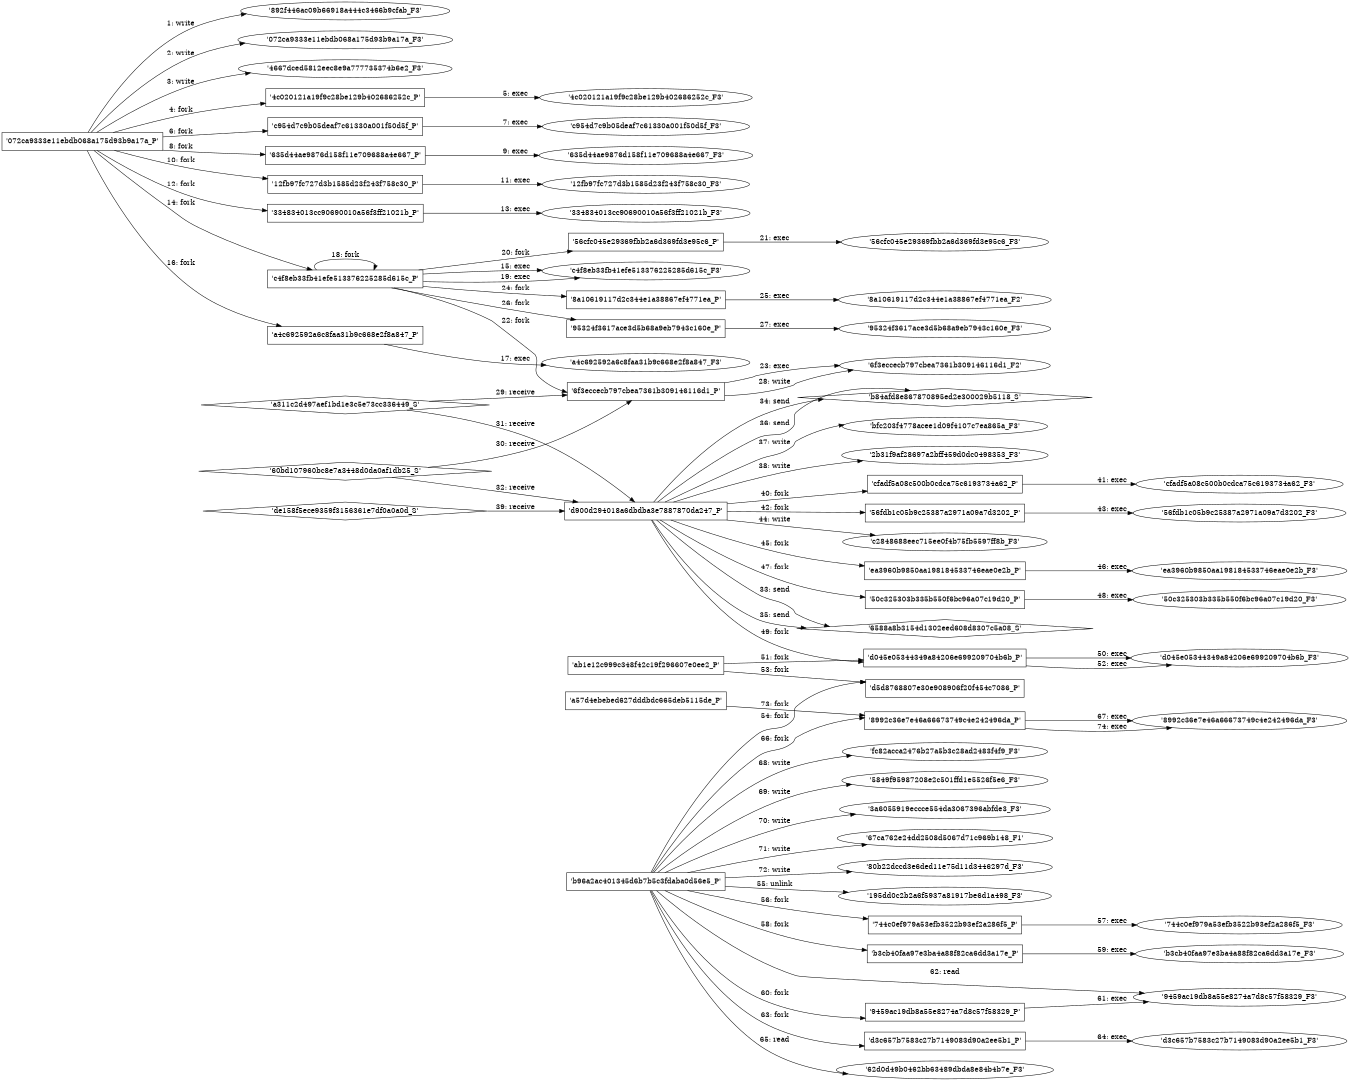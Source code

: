 digraph "D:\Learning\Paper\apt\基于CTI的攻击预警\Dataset\攻击图\ASGfromALLCTI\Threat Roundup for May 17 to May 24.dot" {
rankdir="LR"
size="9"
fixedsize="false"
splines="true"
nodesep=0.3
ranksep=0
fontsize=10
overlap="scalexy"
engine= "neato"
	"'892f446ac09b66918a444c3466b9cfab_F3'" [node_type=file shape=ellipse]
	"'072ca9333e11ebdb068a175d93b9a17a_P'" [node_type=Process shape=box]
	"'072ca9333e11ebdb068a175d93b9a17a_P'" -> "'892f446ac09b66918a444c3466b9cfab_F3'" [label="1: write"]
	"'072ca9333e11ebdb068a175d93b9a17a_F3'" [node_type=file shape=ellipse]
	"'072ca9333e11ebdb068a175d93b9a17a_P'" [node_type=Process shape=box]
	"'072ca9333e11ebdb068a175d93b9a17a_P'" -> "'072ca9333e11ebdb068a175d93b9a17a_F3'" [label="2: write"]
	"'4667dced5812eec8e9a777735374b6e2_F3'" [node_type=file shape=ellipse]
	"'072ca9333e11ebdb068a175d93b9a17a_P'" [node_type=Process shape=box]
	"'072ca9333e11ebdb068a175d93b9a17a_P'" -> "'4667dced5812eec8e9a777735374b6e2_F3'" [label="3: write"]
	"'072ca9333e11ebdb068a175d93b9a17a_P'" [node_type=Process shape=box]
	"'4c020121a19f9c28be129b402686252c_P'" [node_type=Process shape=box]
	"'072ca9333e11ebdb068a175d93b9a17a_P'" -> "'4c020121a19f9c28be129b402686252c_P'" [label="4: fork"]
	"'4c020121a19f9c28be129b402686252c_P'" [node_type=Process shape=box]
	"'4c020121a19f9c28be129b402686252c_F3'" [node_type=File shape=ellipse]
	"'4c020121a19f9c28be129b402686252c_P'" -> "'4c020121a19f9c28be129b402686252c_F3'" [label="5: exec"]
	"'072ca9333e11ebdb068a175d93b9a17a_P'" [node_type=Process shape=box]
	"'c954d7c9b05deaf7c61330a001f50d5f_P'" [node_type=Process shape=box]
	"'072ca9333e11ebdb068a175d93b9a17a_P'" -> "'c954d7c9b05deaf7c61330a001f50d5f_P'" [label="6: fork"]
	"'c954d7c9b05deaf7c61330a001f50d5f_P'" [node_type=Process shape=box]
	"'c954d7c9b05deaf7c61330a001f50d5f_F3'" [node_type=File shape=ellipse]
	"'c954d7c9b05deaf7c61330a001f50d5f_P'" -> "'c954d7c9b05deaf7c61330a001f50d5f_F3'" [label="7: exec"]
	"'072ca9333e11ebdb068a175d93b9a17a_P'" [node_type=Process shape=box]
	"'635d44ae9876d158f11e709688a4e667_P'" [node_type=Process shape=box]
	"'072ca9333e11ebdb068a175d93b9a17a_P'" -> "'635d44ae9876d158f11e709688a4e667_P'" [label="8: fork"]
	"'635d44ae9876d158f11e709688a4e667_P'" [node_type=Process shape=box]
	"'635d44ae9876d158f11e709688a4e667_F3'" [node_type=File shape=ellipse]
	"'635d44ae9876d158f11e709688a4e667_P'" -> "'635d44ae9876d158f11e709688a4e667_F3'" [label="9: exec"]
	"'072ca9333e11ebdb068a175d93b9a17a_P'" [node_type=Process shape=box]
	"'12fb97fc727d3b1585d23f243f758c30_P'" [node_type=Process shape=box]
	"'072ca9333e11ebdb068a175d93b9a17a_P'" -> "'12fb97fc727d3b1585d23f243f758c30_P'" [label="10: fork"]
	"'12fb97fc727d3b1585d23f243f758c30_P'" [node_type=Process shape=box]
	"'12fb97fc727d3b1585d23f243f758c30_F3'" [node_type=File shape=ellipse]
	"'12fb97fc727d3b1585d23f243f758c30_P'" -> "'12fb97fc727d3b1585d23f243f758c30_F3'" [label="11: exec"]
	"'072ca9333e11ebdb068a175d93b9a17a_P'" [node_type=Process shape=box]
	"'334834013cc90690010a56f3ff21021b_P'" [node_type=Process shape=box]
	"'072ca9333e11ebdb068a175d93b9a17a_P'" -> "'334834013cc90690010a56f3ff21021b_P'" [label="12: fork"]
	"'334834013cc90690010a56f3ff21021b_P'" [node_type=Process shape=box]
	"'334834013cc90690010a56f3ff21021b_F3'" [node_type=File shape=ellipse]
	"'334834013cc90690010a56f3ff21021b_P'" -> "'334834013cc90690010a56f3ff21021b_F3'" [label="13: exec"]
	"'072ca9333e11ebdb068a175d93b9a17a_P'" [node_type=Process shape=box]
	"'c4f8eb33fb41efe513376225285d615c_P'" [node_type=Process shape=box]
	"'072ca9333e11ebdb068a175d93b9a17a_P'" -> "'c4f8eb33fb41efe513376225285d615c_P'" [label="14: fork"]
	"'c4f8eb33fb41efe513376225285d615c_P'" [node_type=Process shape=box]
	"'c4f8eb33fb41efe513376225285d615c_F3'" [node_type=File shape=ellipse]
	"'c4f8eb33fb41efe513376225285d615c_P'" -> "'c4f8eb33fb41efe513376225285d615c_F3'" [label="15: exec"]
	"'072ca9333e11ebdb068a175d93b9a17a_P'" [node_type=Process shape=box]
	"'a4c692592a6c8faa31b9c668e2f8a847_P'" [node_type=Process shape=box]
	"'072ca9333e11ebdb068a175d93b9a17a_P'" -> "'a4c692592a6c8faa31b9c668e2f8a847_P'" [label="16: fork"]
	"'a4c692592a6c8faa31b9c668e2f8a847_P'" [node_type=Process shape=box]
	"'a4c692592a6c8faa31b9c668e2f8a847_F3'" [node_type=File shape=ellipse]
	"'a4c692592a6c8faa31b9c668e2f8a847_P'" -> "'a4c692592a6c8faa31b9c668e2f8a847_F3'" [label="17: exec"]
	"'c4f8eb33fb41efe513376225285d615c_P'" [node_type=Process shape=box]
	"'c4f8eb33fb41efe513376225285d615c_P'" [node_type=Process shape=box]
	"'c4f8eb33fb41efe513376225285d615c_P'" -> "'c4f8eb33fb41efe513376225285d615c_P'" [label="18: fork"]
	"'c4f8eb33fb41efe513376225285d615c_P'" [node_type=Process shape=box]
	"'c4f8eb33fb41efe513376225285d615c_F3'" [node_type=File shape=ellipse]
	"'c4f8eb33fb41efe513376225285d615c_P'" -> "'c4f8eb33fb41efe513376225285d615c_F3'" [label="19: exec"]
	"'c4f8eb33fb41efe513376225285d615c_P'" [node_type=Process shape=box]
	"'56cfc045e29369fbb2a6d369fd3e95c6_P'" [node_type=Process shape=box]
	"'c4f8eb33fb41efe513376225285d615c_P'" -> "'56cfc045e29369fbb2a6d369fd3e95c6_P'" [label="20: fork"]
	"'56cfc045e29369fbb2a6d369fd3e95c6_P'" [node_type=Process shape=box]
	"'56cfc045e29369fbb2a6d369fd3e95c6_F3'" [node_type=File shape=ellipse]
	"'56cfc045e29369fbb2a6d369fd3e95c6_P'" -> "'56cfc045e29369fbb2a6d369fd3e95c6_F3'" [label="21: exec"]
	"'c4f8eb33fb41efe513376225285d615c_P'" [node_type=Process shape=box]
	"'6f3eccecb797cbea7361b309146116d1_P'" [node_type=Process shape=box]
	"'c4f8eb33fb41efe513376225285d615c_P'" -> "'6f3eccecb797cbea7361b309146116d1_P'" [label="22: fork"]
	"'6f3eccecb797cbea7361b309146116d1_P'" [node_type=Process shape=box]
	"'6f3eccecb797cbea7361b309146116d1_F2'" [node_type=File shape=ellipse]
	"'6f3eccecb797cbea7361b309146116d1_P'" -> "'6f3eccecb797cbea7361b309146116d1_F2'" [label="23: exec"]
	"'c4f8eb33fb41efe513376225285d615c_P'" [node_type=Process shape=box]
	"'8a10619117d2c344e1a38867ef4771ea_P'" [node_type=Process shape=box]
	"'c4f8eb33fb41efe513376225285d615c_P'" -> "'8a10619117d2c344e1a38867ef4771ea_P'" [label="24: fork"]
	"'8a10619117d2c344e1a38867ef4771ea_P'" [node_type=Process shape=box]
	"'8a10619117d2c344e1a38867ef4771ea_F2'" [node_type=File shape=ellipse]
	"'8a10619117d2c344e1a38867ef4771ea_P'" -> "'8a10619117d2c344e1a38867ef4771ea_F2'" [label="25: exec"]
	"'c4f8eb33fb41efe513376225285d615c_P'" [node_type=Process shape=box]
	"'95324f3617ace3d5b68a9eb7943c160e_P'" [node_type=Process shape=box]
	"'c4f8eb33fb41efe513376225285d615c_P'" -> "'95324f3617ace3d5b68a9eb7943c160e_P'" [label="26: fork"]
	"'95324f3617ace3d5b68a9eb7943c160e_P'" [node_type=Process shape=box]
	"'95324f3617ace3d5b68a9eb7943c160e_F3'" [node_type=File shape=ellipse]
	"'95324f3617ace3d5b68a9eb7943c160e_P'" -> "'95324f3617ace3d5b68a9eb7943c160e_F3'" [label="27: exec"]
	"'6f3eccecb797cbea7361b309146116d1_F2'" [node_type=file shape=ellipse]
	"'6f3eccecb797cbea7361b309146116d1_P'" [node_type=Process shape=box]
	"'6f3eccecb797cbea7361b309146116d1_P'" -> "'6f3eccecb797cbea7361b309146116d1_F2'" [label="28: write"]
	"'6f3eccecb797cbea7361b309146116d1_P'" [node_type=Process shape=box]
	"'a311c2d497aef1bd1e3c5e73cc336449_S'" [node_type=Socket shape=diamond]
	"'a311c2d497aef1bd1e3c5e73cc336449_S'" -> "'6f3eccecb797cbea7361b309146116d1_P'" [label="29: receive"]
	"'6f3eccecb797cbea7361b309146116d1_P'" [node_type=Process shape=box]
	"'60bd107960bc8e7a3448d0da0af1db25_S'" [node_type=Socket shape=diamond]
	"'60bd107960bc8e7a3448d0da0af1db25_S'" -> "'6f3eccecb797cbea7361b309146116d1_P'" [label="30: receive"]
	"'d900d294018a6dbdba3e7887870da247_P'" [node_type=Process shape=box]
	"'a311c2d497aef1bd1e3c5e73cc336449_S'" [node_type=Socket shape=diamond]
	"'a311c2d497aef1bd1e3c5e73cc336449_S'" -> "'d900d294018a6dbdba3e7887870da247_P'" [label="31: receive"]
	"'d900d294018a6dbdba3e7887870da247_P'" [node_type=Process shape=box]
	"'60bd107960bc8e7a3448d0da0af1db25_S'" [node_type=Socket shape=diamond]
	"'60bd107960bc8e7a3448d0da0af1db25_S'" -> "'d900d294018a6dbdba3e7887870da247_P'" [label="32: receive"]
	"'6588a8b3154d1302eed608d8307c5a08_S'" [node_type=Socket shape=diamond]
	"'d900d294018a6dbdba3e7887870da247_P'" [node_type=Process shape=box]
	"'d900d294018a6dbdba3e7887870da247_P'" -> "'6588a8b3154d1302eed608d8307c5a08_S'" [label="33: send"]
	"'b84afd8e867870895ed2e300029b5118_S'" [node_type=Socket shape=diamond]
	"'d900d294018a6dbdba3e7887870da247_P'" [node_type=Process shape=box]
	"'d900d294018a6dbdba3e7887870da247_P'" -> "'b84afd8e867870895ed2e300029b5118_S'" [label="34: send"]
	"'6588a8b3154d1302eed608d8307c5a08_S'" [node_type=Socket shape=diamond]
	"'d900d294018a6dbdba3e7887870da247_P'" [node_type=Process shape=box]
	"'d900d294018a6dbdba3e7887870da247_P'" -> "'6588a8b3154d1302eed608d8307c5a08_S'" [label="35: send"]
	"'b84afd8e867870895ed2e300029b5118_S'" [node_type=Socket shape=diamond]
	"'d900d294018a6dbdba3e7887870da247_P'" [node_type=Process shape=box]
	"'d900d294018a6dbdba3e7887870da247_P'" -> "'b84afd8e867870895ed2e300029b5118_S'" [label="36: send"]
	"'bfc203f4778acee1d09f4107c7ea865a_F3'" [node_type=file shape=ellipse]
	"'d900d294018a6dbdba3e7887870da247_P'" [node_type=Process shape=box]
	"'d900d294018a6dbdba3e7887870da247_P'" -> "'bfc203f4778acee1d09f4107c7ea865a_F3'" [label="37: write"]
	"'2b31f9af28697a2bff459d0dc0498353_F3'" [node_type=file shape=ellipse]
	"'d900d294018a6dbdba3e7887870da247_P'" [node_type=Process shape=box]
	"'d900d294018a6dbdba3e7887870da247_P'" -> "'2b31f9af28697a2bff459d0dc0498353_F3'" [label="38: write"]
	"'d900d294018a6dbdba3e7887870da247_P'" [node_type=Process shape=box]
	"'de158f5ece9359f3156361e7df0a0a0d_S'" [node_type=Socket shape=diamond]
	"'de158f5ece9359f3156361e7df0a0a0d_S'" -> "'d900d294018a6dbdba3e7887870da247_P'" [label="39: receive"]
	"'d900d294018a6dbdba3e7887870da247_P'" [node_type=Process shape=box]
	"'cfadf5a08c500b0cdca75c6193734a62_P'" [node_type=Process shape=box]
	"'d900d294018a6dbdba3e7887870da247_P'" -> "'cfadf5a08c500b0cdca75c6193734a62_P'" [label="40: fork"]
	"'cfadf5a08c500b0cdca75c6193734a62_P'" [node_type=Process shape=box]
	"'cfadf5a08c500b0cdca75c6193734a62_F3'" [node_type=File shape=ellipse]
	"'cfadf5a08c500b0cdca75c6193734a62_P'" -> "'cfadf5a08c500b0cdca75c6193734a62_F3'" [label="41: exec"]
	"'d900d294018a6dbdba3e7887870da247_P'" [node_type=Process shape=box]
	"'56fdb1c05b9c25387a2971a09a7d3202_P'" [node_type=Process shape=box]
	"'d900d294018a6dbdba3e7887870da247_P'" -> "'56fdb1c05b9c25387a2971a09a7d3202_P'" [label="42: fork"]
	"'56fdb1c05b9c25387a2971a09a7d3202_P'" [node_type=Process shape=box]
	"'56fdb1c05b9c25387a2971a09a7d3202_F3'" [node_type=File shape=ellipse]
	"'56fdb1c05b9c25387a2971a09a7d3202_P'" -> "'56fdb1c05b9c25387a2971a09a7d3202_F3'" [label="43: exec"]
	"'c2848688eec715ee0f4b75fb5597ff8b_F3'" [node_type=file shape=ellipse]
	"'d900d294018a6dbdba3e7887870da247_P'" [node_type=Process shape=box]
	"'d900d294018a6dbdba3e7887870da247_P'" -> "'c2848688eec715ee0f4b75fb5597ff8b_F3'" [label="44: write"]
	"'d900d294018a6dbdba3e7887870da247_P'" [node_type=Process shape=box]
	"'ea3960b9850aa198184533746eae0e2b_P'" [node_type=Process shape=box]
	"'d900d294018a6dbdba3e7887870da247_P'" -> "'ea3960b9850aa198184533746eae0e2b_P'" [label="45: fork"]
	"'ea3960b9850aa198184533746eae0e2b_P'" [node_type=Process shape=box]
	"'ea3960b9850aa198184533746eae0e2b_F3'" [node_type=File shape=ellipse]
	"'ea3960b9850aa198184533746eae0e2b_P'" -> "'ea3960b9850aa198184533746eae0e2b_F3'" [label="46: exec"]
	"'d900d294018a6dbdba3e7887870da247_P'" [node_type=Process shape=box]
	"'50c325303b335b550f6bc96a07c19d20_P'" [node_type=Process shape=box]
	"'d900d294018a6dbdba3e7887870da247_P'" -> "'50c325303b335b550f6bc96a07c19d20_P'" [label="47: fork"]
	"'50c325303b335b550f6bc96a07c19d20_P'" [node_type=Process shape=box]
	"'50c325303b335b550f6bc96a07c19d20_F3'" [node_type=File shape=ellipse]
	"'50c325303b335b550f6bc96a07c19d20_P'" -> "'50c325303b335b550f6bc96a07c19d20_F3'" [label="48: exec"]
	"'d900d294018a6dbdba3e7887870da247_P'" [node_type=Process shape=box]
	"'d045e05344349a84206e699209704b6b_P'" [node_type=Process shape=box]
	"'d900d294018a6dbdba3e7887870da247_P'" -> "'d045e05344349a84206e699209704b6b_P'" [label="49: fork"]
	"'d045e05344349a84206e699209704b6b_P'" [node_type=Process shape=box]
	"'d045e05344349a84206e699209704b6b_F3'" [node_type=File shape=ellipse]
	"'d045e05344349a84206e699209704b6b_P'" -> "'d045e05344349a84206e699209704b6b_F3'" [label="50: exec"]
	"'ab1e12c999c348f42c19f296607e0ee2_P'" [node_type=Process shape=box]
	"'d045e05344349a84206e699209704b6b_P'" [node_type=Process shape=box]
	"'ab1e12c999c348f42c19f296607e0ee2_P'" -> "'d045e05344349a84206e699209704b6b_P'" [label="51: fork"]
	"'d045e05344349a84206e699209704b6b_P'" [node_type=Process shape=box]
	"'d045e05344349a84206e699209704b6b_F3'" [node_type=File shape=ellipse]
	"'d045e05344349a84206e699209704b6b_P'" -> "'d045e05344349a84206e699209704b6b_F3'" [label="52: exec"]
	"'ab1e12c999c348f42c19f296607e0ee2_P'" [node_type=Process shape=box]
	"'d5d8768807e30e908906f20f454c7086_P'" [node_type=Process shape=box]
	"'ab1e12c999c348f42c19f296607e0ee2_P'" -> "'d5d8768807e30e908906f20f454c7086_P'" [label="53: fork"]
	"'b96a2ac401345d6b7b5c3fdaba0d56e5_P'" [node_type=Process shape=box]
	"'d5d8768807e30e908906f20f454c7086_P'" [node_type=Process shape=box]
	"'b96a2ac401345d6b7b5c3fdaba0d56e5_P'" -> "'d5d8768807e30e908906f20f454c7086_P'" [label="54: fork"]
	"'195dd0c2b2a6f5937a81917be6d1a498_F3'" [node_type=file shape=ellipse]
	"'b96a2ac401345d6b7b5c3fdaba0d56e5_P'" [node_type=Process shape=box]
	"'b96a2ac401345d6b7b5c3fdaba0d56e5_P'" -> "'195dd0c2b2a6f5937a81917be6d1a498_F3'" [label="55: unlink"]
	"'b96a2ac401345d6b7b5c3fdaba0d56e5_P'" [node_type=Process shape=box]
	"'744c0ef979a53efb3522b93ef2a286f5_P'" [node_type=Process shape=box]
	"'b96a2ac401345d6b7b5c3fdaba0d56e5_P'" -> "'744c0ef979a53efb3522b93ef2a286f5_P'" [label="56: fork"]
	"'744c0ef979a53efb3522b93ef2a286f5_P'" [node_type=Process shape=box]
	"'744c0ef979a53efb3522b93ef2a286f5_F3'" [node_type=File shape=ellipse]
	"'744c0ef979a53efb3522b93ef2a286f5_P'" -> "'744c0ef979a53efb3522b93ef2a286f5_F3'" [label="57: exec"]
	"'b96a2ac401345d6b7b5c3fdaba0d56e5_P'" [node_type=Process shape=box]
	"'b3cb40faa97e3ba4a88f82ca6dd3a17e_P'" [node_type=Process shape=box]
	"'b96a2ac401345d6b7b5c3fdaba0d56e5_P'" -> "'b3cb40faa97e3ba4a88f82ca6dd3a17e_P'" [label="58: fork"]
	"'b3cb40faa97e3ba4a88f82ca6dd3a17e_P'" [node_type=Process shape=box]
	"'b3cb40faa97e3ba4a88f82ca6dd3a17e_F3'" [node_type=File shape=ellipse]
	"'b3cb40faa97e3ba4a88f82ca6dd3a17e_P'" -> "'b3cb40faa97e3ba4a88f82ca6dd3a17e_F3'" [label="59: exec"]
	"'b96a2ac401345d6b7b5c3fdaba0d56e5_P'" [node_type=Process shape=box]
	"'9459ac19db8a55e8274a7d8c57f58329_P'" [node_type=Process shape=box]
	"'b96a2ac401345d6b7b5c3fdaba0d56e5_P'" -> "'9459ac19db8a55e8274a7d8c57f58329_P'" [label="60: fork"]
	"'9459ac19db8a55e8274a7d8c57f58329_P'" [node_type=Process shape=box]
	"'9459ac19db8a55e8274a7d8c57f58329_F3'" [node_type=File shape=ellipse]
	"'9459ac19db8a55e8274a7d8c57f58329_P'" -> "'9459ac19db8a55e8274a7d8c57f58329_F3'" [label="61: exec"]
	"'9459ac19db8a55e8274a7d8c57f58329_F3'" [node_type=file shape=ellipse]
	"'b96a2ac401345d6b7b5c3fdaba0d56e5_P'" [node_type=Process shape=box]
	"'b96a2ac401345d6b7b5c3fdaba0d56e5_P'" -> "'9459ac19db8a55e8274a7d8c57f58329_F3'" [label="62: read"]
	"'b96a2ac401345d6b7b5c3fdaba0d56e5_P'" [node_type=Process shape=box]
	"'d3c657b7583c27b7149083d90a2ee5b1_P'" [node_type=Process shape=box]
	"'b96a2ac401345d6b7b5c3fdaba0d56e5_P'" -> "'d3c657b7583c27b7149083d90a2ee5b1_P'" [label="63: fork"]
	"'d3c657b7583c27b7149083d90a2ee5b1_P'" [node_type=Process shape=box]
	"'d3c657b7583c27b7149083d90a2ee5b1_F3'" [node_type=File shape=ellipse]
	"'d3c657b7583c27b7149083d90a2ee5b1_P'" -> "'d3c657b7583c27b7149083d90a2ee5b1_F3'" [label="64: exec"]
	"'62d0d49b0462bb63489dbda8e84b4b7e_F3'" [node_type=file shape=ellipse]
	"'b96a2ac401345d6b7b5c3fdaba0d56e5_P'" [node_type=Process shape=box]
	"'b96a2ac401345d6b7b5c3fdaba0d56e5_P'" -> "'62d0d49b0462bb63489dbda8e84b4b7e_F3'" [label="65: read"]
	"'b96a2ac401345d6b7b5c3fdaba0d56e5_P'" [node_type=Process shape=box]
	"'8992c36e7e46a66673749c4e242496da_P'" [node_type=Process shape=box]
	"'b96a2ac401345d6b7b5c3fdaba0d56e5_P'" -> "'8992c36e7e46a66673749c4e242496da_P'" [label="66: fork"]
	"'8992c36e7e46a66673749c4e242496da_P'" [node_type=Process shape=box]
	"'8992c36e7e46a66673749c4e242496da_F3'" [node_type=File shape=ellipse]
	"'8992c36e7e46a66673749c4e242496da_P'" -> "'8992c36e7e46a66673749c4e242496da_F3'" [label="67: exec"]
	"'fc82acca2476b27a5b3c28ad2483f4f9_F3'" [node_type=file shape=ellipse]
	"'b96a2ac401345d6b7b5c3fdaba0d56e5_P'" [node_type=Process shape=box]
	"'b96a2ac401345d6b7b5c3fdaba0d56e5_P'" -> "'fc82acca2476b27a5b3c28ad2483f4f9_F3'" [label="68: write"]
	"'5849f95987208e2c501ffd1e5526f5e6_F3'" [node_type=file shape=ellipse]
	"'b96a2ac401345d6b7b5c3fdaba0d56e5_P'" [node_type=Process shape=box]
	"'b96a2ac401345d6b7b5c3fdaba0d56e5_P'" -> "'5849f95987208e2c501ffd1e5526f5e6_F3'" [label="69: write"]
	"'3a6055919eccce554da3067396abfde3_F3'" [node_type=file shape=ellipse]
	"'b96a2ac401345d6b7b5c3fdaba0d56e5_P'" [node_type=Process shape=box]
	"'b96a2ac401345d6b7b5c3fdaba0d56e5_P'" -> "'3a6055919eccce554da3067396abfde3_F3'" [label="70: write"]
	"'67ca762e24dd2508d5067d71c969b148_F1'" [node_type=file shape=ellipse]
	"'b96a2ac401345d6b7b5c3fdaba0d56e5_P'" [node_type=Process shape=box]
	"'b96a2ac401345d6b7b5c3fdaba0d56e5_P'" -> "'67ca762e24dd2508d5067d71c969b148_F1'" [label="71: write"]
	"'80b22dccd3e6ded11e75d11d3446297d_F3'" [node_type=file shape=ellipse]
	"'b96a2ac401345d6b7b5c3fdaba0d56e5_P'" [node_type=Process shape=box]
	"'b96a2ac401345d6b7b5c3fdaba0d56e5_P'" -> "'80b22dccd3e6ded11e75d11d3446297d_F3'" [label="72: write"]
	"'a57d4ebebed627dddbdc665deb5115de_P'" [node_type=Process shape=box]
	"'8992c36e7e46a66673749c4e242496da_P'" [node_type=Process shape=box]
	"'a57d4ebebed627dddbdc665deb5115de_P'" -> "'8992c36e7e46a66673749c4e242496da_P'" [label="73: fork"]
	"'8992c36e7e46a66673749c4e242496da_P'" [node_type=Process shape=box]
	"'8992c36e7e46a66673749c4e242496da_F3'" [node_type=File shape=ellipse]
	"'8992c36e7e46a66673749c4e242496da_P'" -> "'8992c36e7e46a66673749c4e242496da_F3'" [label="74: exec"]
}
